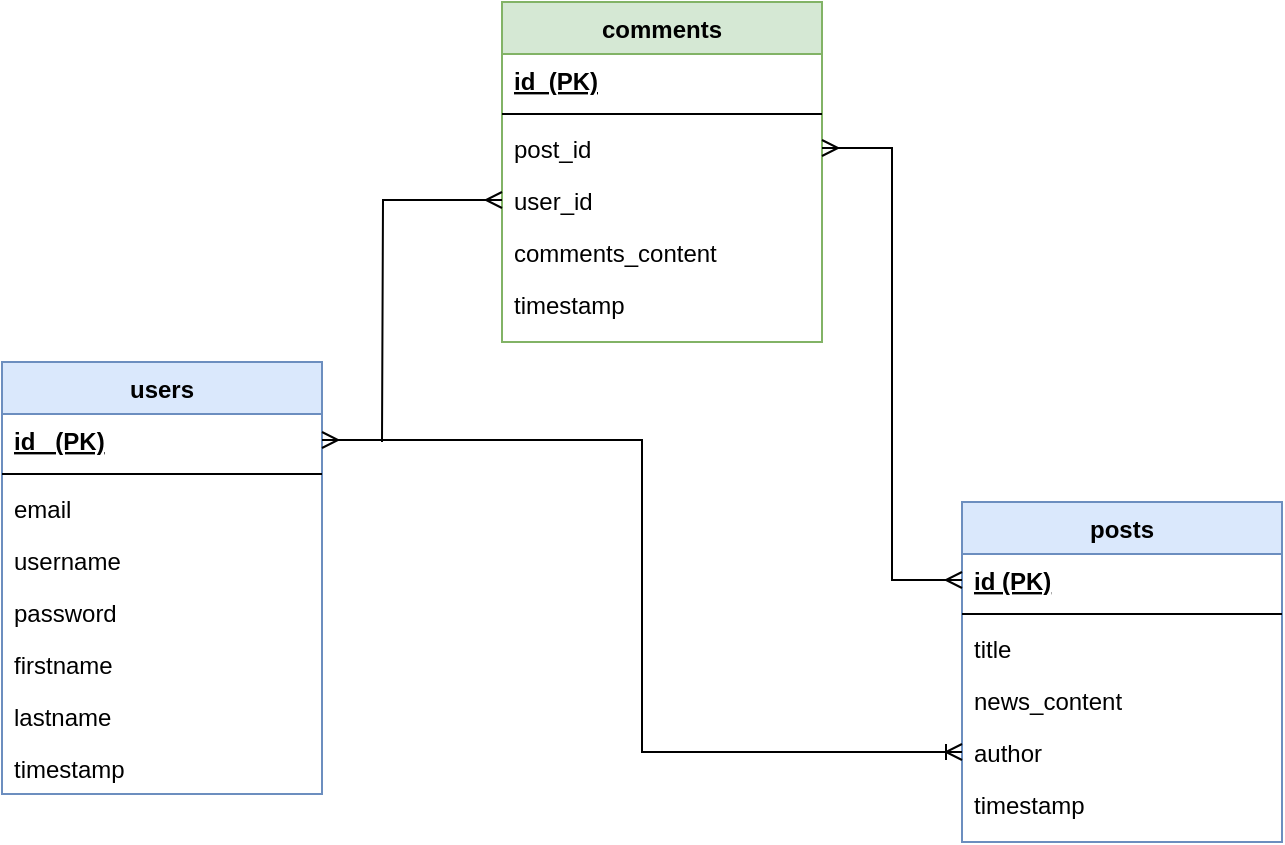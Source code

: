 <mxfile version="21.0.2" type="github">
  <diagram id="C5RBs43oDa-KdzZeNtuy" name="Page-1">
    <mxGraphModel dx="1194" dy="532" grid="1" gridSize="10" guides="1" tooltips="1" connect="1" arrows="1" fold="1" page="1" pageScale="1" pageWidth="827" pageHeight="1169" math="0" shadow="0">
      <root>
        <mxCell id="WIyWlLk6GJQsqaUBKTNV-0" />
        <mxCell id="WIyWlLk6GJQsqaUBKTNV-1" parent="WIyWlLk6GJQsqaUBKTNV-0" />
        <mxCell id="Lj6xo-Uv9hgS1pt8qMvq-0" value="users" style="swimlane;fontStyle=1;align=center;verticalAlign=top;childLayout=stackLayout;horizontal=1;startSize=26;horizontalStack=0;resizeParent=1;resizeLast=0;collapsible=1;marginBottom=0;rounded=0;shadow=0;strokeWidth=1;swimlaneFillColor=none;fillColor=#dae8fc;strokeColor=#6c8ebf;fontColor=#000000;" vertex="1" parent="WIyWlLk6GJQsqaUBKTNV-1">
          <mxGeometry x="94" y="560" width="160" height="216" as="geometry">
            <mxRectangle x="110" y="160" width="160" height="26" as="alternateBounds" />
          </mxGeometry>
        </mxCell>
        <mxCell id="Lj6xo-Uv9hgS1pt8qMvq-1" value="id   (PK)" style="text;align=left;verticalAlign=top;spacingLeft=4;spacingRight=4;overflow=hidden;rotatable=0;points=[[0,0.5],[1,0.5]];portConstraint=eastwest;labelBorderColor=none;fontStyle=5" vertex="1" parent="Lj6xo-Uv9hgS1pt8qMvq-0">
          <mxGeometry y="26" width="160" height="26" as="geometry" />
        </mxCell>
        <mxCell id="Lj6xo-Uv9hgS1pt8qMvq-2" value="" style="line;html=1;strokeWidth=1;align=left;verticalAlign=middle;spacingTop=-1;spacingLeft=3;spacingRight=3;rotatable=0;labelPosition=right;points=[];portConstraint=eastwest;" vertex="1" parent="Lj6xo-Uv9hgS1pt8qMvq-0">
          <mxGeometry y="52" width="160" height="8" as="geometry" />
        </mxCell>
        <mxCell id="Lj6xo-Uv9hgS1pt8qMvq-3" value="email" style="text;align=left;verticalAlign=top;spacingLeft=4;spacingRight=4;overflow=hidden;rotatable=0;points=[[0,0.5],[1,0.5]];portConstraint=eastwest;" vertex="1" parent="Lj6xo-Uv9hgS1pt8qMvq-0">
          <mxGeometry y="60" width="160" height="26" as="geometry" />
        </mxCell>
        <mxCell id="Lj6xo-Uv9hgS1pt8qMvq-4" value="username" style="text;align=left;verticalAlign=top;spacingLeft=4;spacingRight=4;overflow=hidden;rotatable=0;points=[[0,0.5],[1,0.5]];portConstraint=eastwest;rounded=0;shadow=0;html=0;" vertex="1" parent="Lj6xo-Uv9hgS1pt8qMvq-0">
          <mxGeometry y="86" width="160" height="26" as="geometry" />
        </mxCell>
        <mxCell id="Lj6xo-Uv9hgS1pt8qMvq-5" value="password" style="text;align=left;verticalAlign=top;spacingLeft=4;spacingRight=4;overflow=hidden;rotatable=0;points=[[0,0.5],[1,0.5]];portConstraint=eastwest;rounded=0;shadow=0;html=0;" vertex="1" parent="Lj6xo-Uv9hgS1pt8qMvq-0">
          <mxGeometry y="112" width="160" height="26" as="geometry" />
        </mxCell>
        <mxCell id="Lj6xo-Uv9hgS1pt8qMvq-6" value="firstname" style="text;align=left;verticalAlign=top;spacingLeft=4;spacingRight=4;overflow=hidden;rotatable=0;points=[[0,0.5],[1,0.5]];portConstraint=eastwest;" vertex="1" parent="Lj6xo-Uv9hgS1pt8qMvq-0">
          <mxGeometry y="138" width="160" height="26" as="geometry" />
        </mxCell>
        <mxCell id="Lj6xo-Uv9hgS1pt8qMvq-7" value="lastname" style="text;align=left;verticalAlign=top;spacingLeft=4;spacingRight=4;overflow=hidden;rotatable=0;points=[[0,0.5],[1,0.5]];portConstraint=eastwest;" vertex="1" parent="Lj6xo-Uv9hgS1pt8qMvq-0">
          <mxGeometry y="164" width="160" height="26" as="geometry" />
        </mxCell>
        <mxCell id="Lj6xo-Uv9hgS1pt8qMvq-8" value="timestamp" style="text;align=left;verticalAlign=top;spacingLeft=4;spacingRight=4;overflow=hidden;rotatable=0;points=[[0,0.5],[1,0.5]];portConstraint=eastwest;" vertex="1" parent="Lj6xo-Uv9hgS1pt8qMvq-0">
          <mxGeometry y="190" width="160" height="26" as="geometry" />
        </mxCell>
        <mxCell id="Lj6xo-Uv9hgS1pt8qMvq-9" value="posts" style="swimlane;fontStyle=1;align=center;verticalAlign=top;childLayout=stackLayout;horizontal=1;startSize=26;horizontalStack=0;resizeParent=1;resizeLast=0;collapsible=1;marginBottom=0;rounded=0;shadow=0;strokeWidth=1;fillColor=#dae8fc;strokeColor=#6c8ebf;fontColor=#000000;" vertex="1" parent="WIyWlLk6GJQsqaUBKTNV-1">
          <mxGeometry x="574" y="630" width="160" height="170" as="geometry">
            <mxRectangle x="230" y="140" width="160" height="26" as="alternateBounds" />
          </mxGeometry>
        </mxCell>
        <mxCell id="Lj6xo-Uv9hgS1pt8qMvq-10" value="id (PK)" style="text;align=left;verticalAlign=top;spacingLeft=4;spacingRight=4;overflow=hidden;rotatable=0;points=[[0,0.5],[1,0.5]];portConstraint=eastwest;labelBorderColor=none;fontStyle=5" vertex="1" parent="Lj6xo-Uv9hgS1pt8qMvq-9">
          <mxGeometry y="26" width="160" height="26" as="geometry" />
        </mxCell>
        <mxCell id="Lj6xo-Uv9hgS1pt8qMvq-11" value="" style="line;html=1;strokeWidth=1;align=left;verticalAlign=middle;spacingTop=-1;spacingLeft=3;spacingRight=3;rotatable=0;labelPosition=right;points=[];portConstraint=eastwest;" vertex="1" parent="Lj6xo-Uv9hgS1pt8qMvq-9">
          <mxGeometry y="52" width="160" height="8" as="geometry" />
        </mxCell>
        <mxCell id="Lj6xo-Uv9hgS1pt8qMvq-12" value="title" style="text;align=left;verticalAlign=top;spacingLeft=4;spacingRight=4;overflow=hidden;rotatable=0;points=[[0,0.5],[1,0.5]];portConstraint=eastwest;" vertex="1" parent="Lj6xo-Uv9hgS1pt8qMvq-9">
          <mxGeometry y="60" width="160" height="26" as="geometry" />
        </mxCell>
        <mxCell id="Lj6xo-Uv9hgS1pt8qMvq-13" value="news_content" style="text;align=left;verticalAlign=top;spacingLeft=4;spacingRight=4;overflow=hidden;rotatable=0;points=[[0,0.5],[1,0.5]];portConstraint=eastwest;rounded=0;shadow=0;html=0;" vertex="1" parent="Lj6xo-Uv9hgS1pt8qMvq-9">
          <mxGeometry y="86" width="160" height="26" as="geometry" />
        </mxCell>
        <mxCell id="Lj6xo-Uv9hgS1pt8qMvq-14" value="author" style="text;align=left;verticalAlign=top;spacingLeft=4;spacingRight=4;overflow=hidden;rotatable=0;points=[[0,0.5],[1,0.5]];portConstraint=eastwest;rounded=0;shadow=0;html=0;" vertex="1" parent="Lj6xo-Uv9hgS1pt8qMvq-9">
          <mxGeometry y="112" width="160" height="26" as="geometry" />
        </mxCell>
        <mxCell id="Lj6xo-Uv9hgS1pt8qMvq-15" value="timestamp" style="text;align=left;verticalAlign=top;spacingLeft=4;spacingRight=4;overflow=hidden;rotatable=0;points=[[0,0.5],[1,0.5]];portConstraint=eastwest;" vertex="1" parent="Lj6xo-Uv9hgS1pt8qMvq-9">
          <mxGeometry y="138" width="160" height="26" as="geometry" />
        </mxCell>
        <mxCell id="Lj6xo-Uv9hgS1pt8qMvq-16" value="comments" style="swimlane;fontStyle=1;align=center;verticalAlign=top;childLayout=stackLayout;horizontal=1;startSize=26;horizontalStack=0;resizeParent=1;resizeLast=0;collapsible=1;marginBottom=0;rounded=0;shadow=0;strokeWidth=1;swimlaneFillColor=none;fillColor=#d5e8d4;strokeColor=#82b366;fontColor=#000000;" vertex="1" parent="WIyWlLk6GJQsqaUBKTNV-1">
          <mxGeometry x="344" y="380" width="160" height="170" as="geometry">
            <mxRectangle x="230" y="140" width="160" height="26" as="alternateBounds" />
          </mxGeometry>
        </mxCell>
        <mxCell id="Lj6xo-Uv9hgS1pt8qMvq-17" value="id  (PK)" style="text;align=left;verticalAlign=top;spacingLeft=4;spacingRight=4;overflow=hidden;rotatable=0;points=[[0,0.5],[1,0.5]];portConstraint=eastwest;labelBorderColor=none;fontStyle=5" vertex="1" parent="Lj6xo-Uv9hgS1pt8qMvq-16">
          <mxGeometry y="26" width="160" height="26" as="geometry" />
        </mxCell>
        <mxCell id="Lj6xo-Uv9hgS1pt8qMvq-18" value="" style="line;html=1;strokeWidth=1;align=left;verticalAlign=middle;spacingTop=-1;spacingLeft=3;spacingRight=3;rotatable=0;labelPosition=right;points=[];portConstraint=eastwest;" vertex="1" parent="Lj6xo-Uv9hgS1pt8qMvq-16">
          <mxGeometry y="52" width="160" height="8" as="geometry" />
        </mxCell>
        <mxCell id="Lj6xo-Uv9hgS1pt8qMvq-19" value="post_id" style="text;align=left;verticalAlign=top;spacingLeft=4;spacingRight=4;overflow=hidden;rotatable=0;points=[[0,0.5],[1,0.5]];portConstraint=eastwest;" vertex="1" parent="Lj6xo-Uv9hgS1pt8qMvq-16">
          <mxGeometry y="60" width="160" height="26" as="geometry" />
        </mxCell>
        <mxCell id="Lj6xo-Uv9hgS1pt8qMvq-20" style="edgeStyle=orthogonalEdgeStyle;rounded=0;orthogonalLoop=1;jettySize=auto;html=1;exitX=0;exitY=0.5;exitDx=0;exitDy=0;startArrow=ERmany;startFill=0;endArrow=none;endFill=0;" edge="1" parent="Lj6xo-Uv9hgS1pt8qMvq-16" source="Lj6xo-Uv9hgS1pt8qMvq-21">
          <mxGeometry relative="1" as="geometry">
            <mxPoint x="-60" y="220" as="targetPoint" />
          </mxGeometry>
        </mxCell>
        <mxCell id="Lj6xo-Uv9hgS1pt8qMvq-21" value="user_id" style="text;align=left;verticalAlign=top;spacingLeft=4;spacingRight=4;overflow=hidden;rotatable=0;points=[[0,0.5],[1,0.5]];portConstraint=eastwest;rounded=0;shadow=0;html=0;" vertex="1" parent="Lj6xo-Uv9hgS1pt8qMvq-16">
          <mxGeometry y="86" width="160" height="26" as="geometry" />
        </mxCell>
        <mxCell id="Lj6xo-Uv9hgS1pt8qMvq-22" value="comments_content" style="text;align=left;verticalAlign=top;spacingLeft=4;spacingRight=4;overflow=hidden;rotatable=0;points=[[0,0.5],[1,0.5]];portConstraint=eastwest;rounded=0;shadow=0;html=0;" vertex="1" parent="Lj6xo-Uv9hgS1pt8qMvq-16">
          <mxGeometry y="112" width="160" height="26" as="geometry" />
        </mxCell>
        <mxCell id="Lj6xo-Uv9hgS1pt8qMvq-23" value="timestamp" style="text;align=left;verticalAlign=top;spacingLeft=4;spacingRight=4;overflow=hidden;rotatable=0;points=[[0,0.5],[1,0.5]];portConstraint=eastwest;" vertex="1" parent="Lj6xo-Uv9hgS1pt8qMvq-16">
          <mxGeometry y="138" width="160" height="26" as="geometry" />
        </mxCell>
        <mxCell id="Lj6xo-Uv9hgS1pt8qMvq-24" style="edgeStyle=orthogonalEdgeStyle;rounded=0;orthogonalLoop=1;jettySize=auto;html=1;exitX=1;exitY=0.5;exitDx=0;exitDy=0;startArrow=ERmany;startFill=0;endArrow=ERoneToMany;endFill=0;entryX=0;entryY=0.5;entryDx=0;entryDy=0;" edge="1" parent="WIyWlLk6GJQsqaUBKTNV-1" source="Lj6xo-Uv9hgS1pt8qMvq-1" target="Lj6xo-Uv9hgS1pt8qMvq-14">
          <mxGeometry relative="1" as="geometry">
            <mxPoint x="550" y="740" as="targetPoint" />
          </mxGeometry>
        </mxCell>
        <mxCell id="Lj6xo-Uv9hgS1pt8qMvq-25" style="edgeStyle=orthogonalEdgeStyle;rounded=0;orthogonalLoop=1;jettySize=auto;html=1;exitX=1;exitY=0.5;exitDx=0;exitDy=0;entryX=0;entryY=0.5;entryDx=0;entryDy=0;startArrow=ERmany;startFill=0;endArrow=ERmany;endFill=0;" edge="1" parent="WIyWlLk6GJQsqaUBKTNV-1" source="Lj6xo-Uv9hgS1pt8qMvq-19" target="Lj6xo-Uv9hgS1pt8qMvq-10">
          <mxGeometry relative="1" as="geometry" />
        </mxCell>
      </root>
    </mxGraphModel>
  </diagram>
</mxfile>
